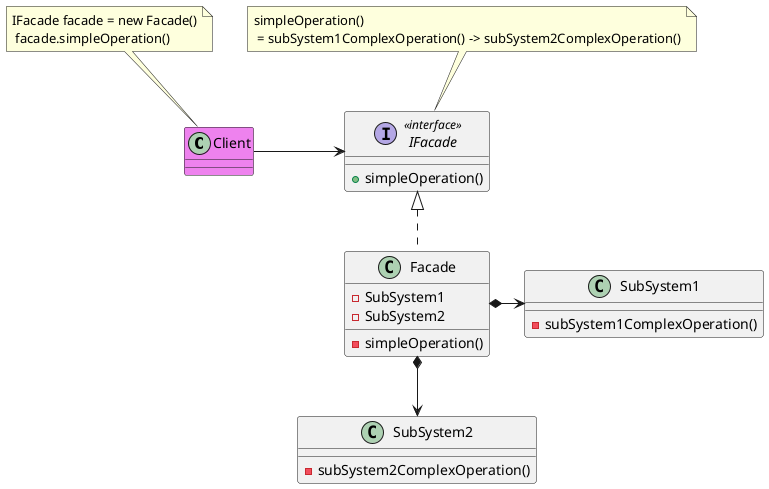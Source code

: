 #*.puml can be used with Intellij PlantUML Plugin to generate the UML diagrams

@startuml
class Client #violet
class IFacade <<interface>>
class Facade implements IFacade
note top of Client : IFacade facade = new Facade()\n facade.simpleOperation()
Client -right-> IFacade
note top of IFacade : simpleOperation()\n = subSystem1ComplexOperation() -> subSystem2ComplexOperation()
interface IFacade{
    + simpleOperation()
}
class Facade{
    - SubSystem1
    - SubSystem2
    - simpleOperation()
}
class SubSystem1{
    - subSystem1ComplexOperation()
}
class SubSystem2{
    - subSystem2ComplexOperation()
}
Facade *-right-> SubSystem1
Facade *-down-> SubSystem2
@enduml